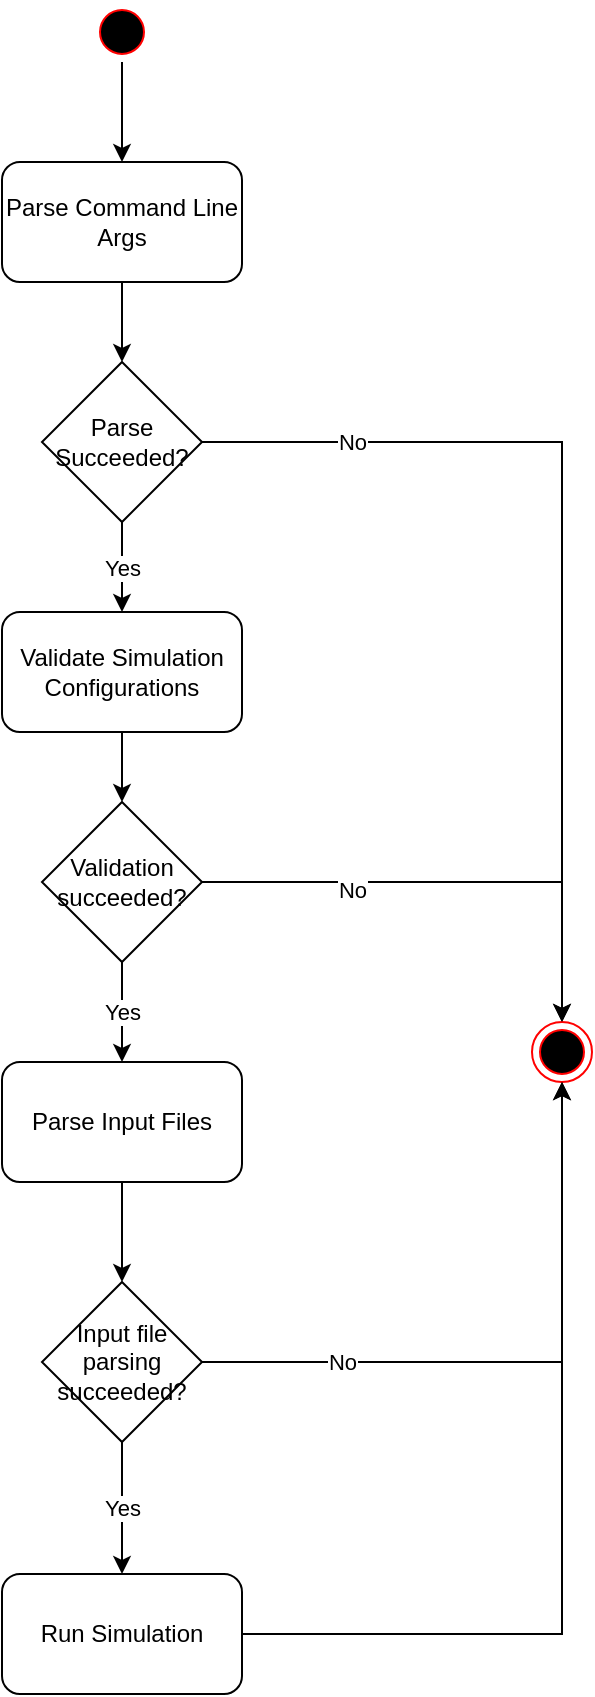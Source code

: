 <mxfile version="21.1.7" type="device">
  <diagram name="Page-1" id="e7e014a7-5840-1c2e-5031-d8a46d1fe8dd">
    <mxGraphModel dx="558" dy="967" grid="1" gridSize="10" guides="1" tooltips="1" connect="1" arrows="1" fold="1" page="1" pageScale="1" pageWidth="1169" pageHeight="826" background="none" math="0" shadow="0">
      <root>
        <mxCell id="0" />
        <mxCell id="1" parent="0" />
        <mxCell id="0GWwVRd2wh_KG7VS4aAy-45" value="" style="edgeStyle=orthogonalEdgeStyle;rounded=0;orthogonalLoop=1;jettySize=auto;html=1;" edge="1" parent="1" source="0GWwVRd2wh_KG7VS4aAy-41" target="0GWwVRd2wh_KG7VS4aAy-53">
          <mxGeometry relative="1" as="geometry">
            <mxPoint x="585" y="120" as="targetPoint" />
          </mxGeometry>
        </mxCell>
        <mxCell id="0GWwVRd2wh_KG7VS4aAy-41" value="" style="ellipse;html=1;shape=startState;fillColor=#000000;strokeColor=#ff0000;" vertex="1" parent="1">
          <mxGeometry x="570" y="40" width="30" height="30" as="geometry" />
        </mxCell>
        <mxCell id="0GWwVRd2wh_KG7VS4aAy-51" style="edgeStyle=orthogonalEdgeStyle;rounded=0;orthogonalLoop=1;jettySize=auto;html=1;" edge="1" parent="1" source="0GWwVRd2wh_KG7VS4aAy-46" target="0GWwVRd2wh_KG7VS4aAy-48">
          <mxGeometry relative="1" as="geometry" />
        </mxCell>
        <mxCell id="0GWwVRd2wh_KG7VS4aAy-52" value="&lt;div&gt;No&lt;/div&gt;" style="edgeLabel;html=1;align=center;verticalAlign=middle;resizable=0;points=[];" vertex="1" connectable="0" parent="0GWwVRd2wh_KG7VS4aAy-51">
          <mxGeometry x="-0.319" y="-1" relative="1" as="geometry">
            <mxPoint x="-85" y="-1" as="offset" />
          </mxGeometry>
        </mxCell>
        <mxCell id="0GWwVRd2wh_KG7VS4aAy-57" value="&lt;div&gt;Yes&lt;/div&gt;" style="edgeStyle=orthogonalEdgeStyle;rounded=0;orthogonalLoop=1;jettySize=auto;html=1;" edge="1" parent="1" source="0GWwVRd2wh_KG7VS4aAy-46" target="0GWwVRd2wh_KG7VS4aAy-55">
          <mxGeometry relative="1" as="geometry" />
        </mxCell>
        <mxCell id="0GWwVRd2wh_KG7VS4aAy-46" value="&lt;div&gt;Parse Succeeded?&lt;/div&gt;" style="rhombus;whiteSpace=wrap;html=1;" vertex="1" parent="1">
          <mxGeometry x="545" y="220" width="80" height="80" as="geometry" />
        </mxCell>
        <mxCell id="0GWwVRd2wh_KG7VS4aAy-48" value="" style="ellipse;html=1;shape=endState;fillColor=#000000;strokeColor=#ff0000;" vertex="1" parent="1">
          <mxGeometry x="790" y="550" width="30" height="30" as="geometry" />
        </mxCell>
        <mxCell id="0GWwVRd2wh_KG7VS4aAy-54" value="" style="edgeStyle=orthogonalEdgeStyle;rounded=0;orthogonalLoop=1;jettySize=auto;html=1;" edge="1" parent="1" source="0GWwVRd2wh_KG7VS4aAy-53" target="0GWwVRd2wh_KG7VS4aAy-46">
          <mxGeometry relative="1" as="geometry" />
        </mxCell>
        <mxCell id="0GWwVRd2wh_KG7VS4aAy-53" value="Parse Command Line Args" style="rounded=1;whiteSpace=wrap;html=1;" vertex="1" parent="1">
          <mxGeometry x="525" y="120" width="120" height="60" as="geometry" />
        </mxCell>
        <mxCell id="0GWwVRd2wh_KG7VS4aAy-59" value="" style="edgeStyle=orthogonalEdgeStyle;rounded=0;orthogonalLoop=1;jettySize=auto;html=1;" edge="1" parent="1" source="0GWwVRd2wh_KG7VS4aAy-55" target="0GWwVRd2wh_KG7VS4aAy-58">
          <mxGeometry relative="1" as="geometry" />
        </mxCell>
        <mxCell id="0GWwVRd2wh_KG7VS4aAy-55" value="Validate Simulation Configurations" style="rounded=1;whiteSpace=wrap;html=1;" vertex="1" parent="1">
          <mxGeometry x="525" y="345" width="120" height="60" as="geometry" />
        </mxCell>
        <mxCell id="0GWwVRd2wh_KG7VS4aAy-63" value="Yes" style="edgeStyle=orthogonalEdgeStyle;rounded=0;orthogonalLoop=1;jettySize=auto;html=1;" edge="1" parent="1" source="0GWwVRd2wh_KG7VS4aAy-58" target="0GWwVRd2wh_KG7VS4aAy-62">
          <mxGeometry relative="1" as="geometry" />
        </mxCell>
        <mxCell id="0GWwVRd2wh_KG7VS4aAy-71" style="edgeStyle=orthogonalEdgeStyle;rounded=0;orthogonalLoop=1;jettySize=auto;html=1;exitX=1;exitY=0.5;exitDx=0;exitDy=0;entryX=0.5;entryY=0;entryDx=0;entryDy=0;" edge="1" parent="1" source="0GWwVRd2wh_KG7VS4aAy-58" target="0GWwVRd2wh_KG7VS4aAy-48">
          <mxGeometry relative="1" as="geometry" />
        </mxCell>
        <mxCell id="0GWwVRd2wh_KG7VS4aAy-72" value="No" style="edgeLabel;html=1;align=center;verticalAlign=middle;resizable=0;points=[];" vertex="1" connectable="0" parent="0GWwVRd2wh_KG7VS4aAy-71">
          <mxGeometry x="-0.412" y="-4" relative="1" as="geometry">
            <mxPoint x="1" as="offset" />
          </mxGeometry>
        </mxCell>
        <mxCell id="0GWwVRd2wh_KG7VS4aAy-58" value="Validation succeeded?" style="rhombus;whiteSpace=wrap;html=1;" vertex="1" parent="1">
          <mxGeometry x="545" y="440" width="80" height="80" as="geometry" />
        </mxCell>
        <mxCell id="0GWwVRd2wh_KG7VS4aAy-65" value="" style="edgeStyle=orthogonalEdgeStyle;rounded=0;orthogonalLoop=1;jettySize=auto;html=1;" edge="1" parent="1" source="0GWwVRd2wh_KG7VS4aAy-62" target="0GWwVRd2wh_KG7VS4aAy-64">
          <mxGeometry relative="1" as="geometry" />
        </mxCell>
        <mxCell id="0GWwVRd2wh_KG7VS4aAy-62" value="Parse Input Files" style="rounded=1;whiteSpace=wrap;html=1;" vertex="1" parent="1">
          <mxGeometry x="525" y="570" width="120" height="60" as="geometry" />
        </mxCell>
        <mxCell id="0GWwVRd2wh_KG7VS4aAy-66" style="edgeStyle=orthogonalEdgeStyle;rounded=0;orthogonalLoop=1;jettySize=auto;html=1;" edge="1" parent="1" source="0GWwVRd2wh_KG7VS4aAy-64" target="0GWwVRd2wh_KG7VS4aAy-48">
          <mxGeometry relative="1" as="geometry" />
        </mxCell>
        <mxCell id="0GWwVRd2wh_KG7VS4aAy-67" value="No" style="edgeLabel;html=1;align=center;verticalAlign=middle;resizable=0;points=[];" vertex="1" connectable="0" parent="0GWwVRd2wh_KG7VS4aAy-66">
          <mxGeometry x="-0.566" y="-5" relative="1" as="geometry">
            <mxPoint y="-5" as="offset" />
          </mxGeometry>
        </mxCell>
        <mxCell id="0GWwVRd2wh_KG7VS4aAy-69" value="Yes" style="edgeStyle=orthogonalEdgeStyle;rounded=0;orthogonalLoop=1;jettySize=auto;html=1;" edge="1" parent="1" source="0GWwVRd2wh_KG7VS4aAy-64" target="0GWwVRd2wh_KG7VS4aAy-68">
          <mxGeometry relative="1" as="geometry" />
        </mxCell>
        <mxCell id="0GWwVRd2wh_KG7VS4aAy-64" value="Input file parsing succeeded?" style="rhombus;whiteSpace=wrap;html=1;" vertex="1" parent="1">
          <mxGeometry x="545" y="680" width="80" height="80" as="geometry" />
        </mxCell>
        <mxCell id="0GWwVRd2wh_KG7VS4aAy-70" style="edgeStyle=orthogonalEdgeStyle;rounded=0;orthogonalLoop=1;jettySize=auto;html=1;exitX=1;exitY=0.5;exitDx=0;exitDy=0;" edge="1" parent="1" source="0GWwVRd2wh_KG7VS4aAy-68" target="0GWwVRd2wh_KG7VS4aAy-48">
          <mxGeometry relative="1" as="geometry" />
        </mxCell>
        <mxCell id="0GWwVRd2wh_KG7VS4aAy-68" value="Run Simulation" style="rounded=1;whiteSpace=wrap;html=1;" vertex="1" parent="1">
          <mxGeometry x="525" y="826" width="120" height="60" as="geometry" />
        </mxCell>
      </root>
    </mxGraphModel>
  </diagram>
</mxfile>
